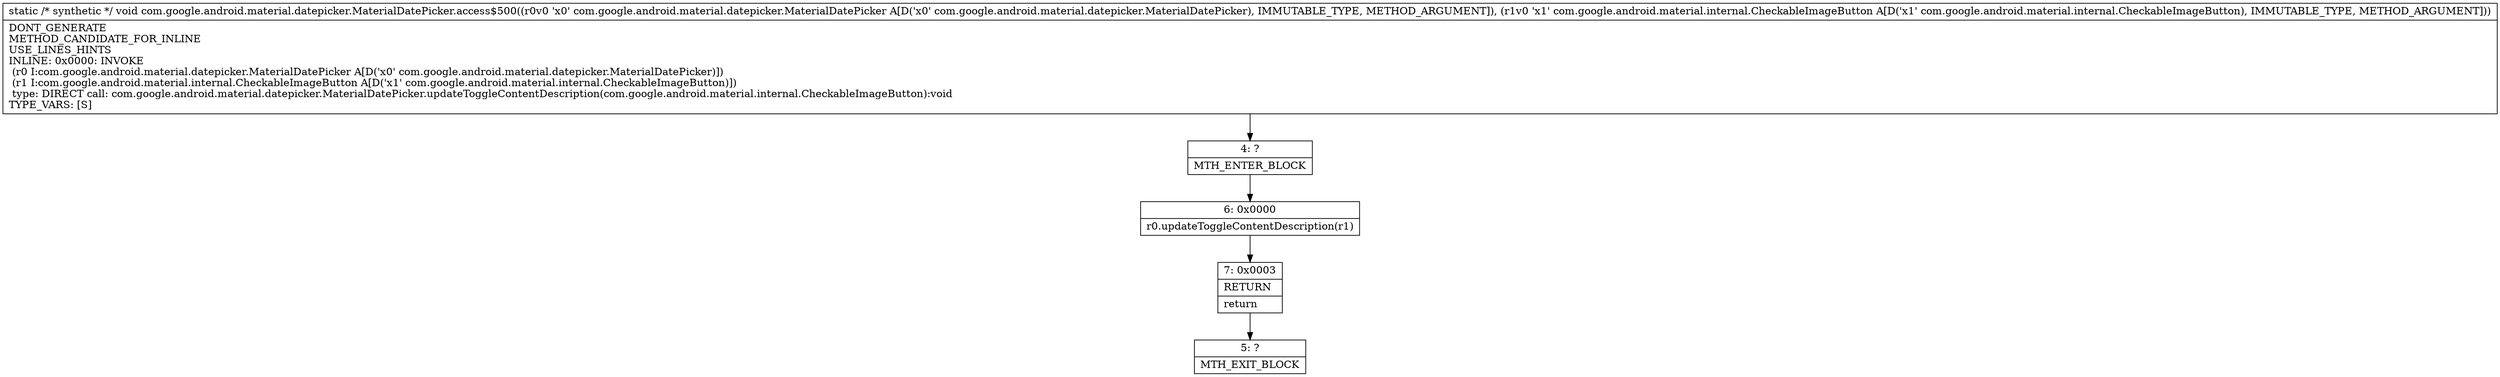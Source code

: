 digraph "CFG forcom.google.android.material.datepicker.MaterialDatePicker.access$500(Lcom\/google\/android\/material\/datepicker\/MaterialDatePicker;Lcom\/google\/android\/material\/internal\/CheckableImageButton;)V" {
Node_4 [shape=record,label="{4\:\ ?|MTH_ENTER_BLOCK\l}"];
Node_6 [shape=record,label="{6\:\ 0x0000|r0.updateToggleContentDescription(r1)\l}"];
Node_7 [shape=record,label="{7\:\ 0x0003|RETURN\l|return\l}"];
Node_5 [shape=record,label="{5\:\ ?|MTH_EXIT_BLOCK\l}"];
MethodNode[shape=record,label="{static \/* synthetic *\/ void com.google.android.material.datepicker.MaterialDatePicker.access$500((r0v0 'x0' com.google.android.material.datepicker.MaterialDatePicker A[D('x0' com.google.android.material.datepicker.MaterialDatePicker), IMMUTABLE_TYPE, METHOD_ARGUMENT]), (r1v0 'x1' com.google.android.material.internal.CheckableImageButton A[D('x1' com.google.android.material.internal.CheckableImageButton), IMMUTABLE_TYPE, METHOD_ARGUMENT]))  | DONT_GENERATE\lMETHOD_CANDIDATE_FOR_INLINE\lUSE_LINES_HINTS\lINLINE: 0x0000: INVOKE  \l  (r0 I:com.google.android.material.datepicker.MaterialDatePicker A[D('x0' com.google.android.material.datepicker.MaterialDatePicker)])\l  (r1 I:com.google.android.material.internal.CheckableImageButton A[D('x1' com.google.android.material.internal.CheckableImageButton)])\l type: DIRECT call: com.google.android.material.datepicker.MaterialDatePicker.updateToggleContentDescription(com.google.android.material.internal.CheckableImageButton):void\lTYPE_VARS: [S]\l}"];
MethodNode -> Node_4;Node_4 -> Node_6;
Node_6 -> Node_7;
Node_7 -> Node_5;
}

